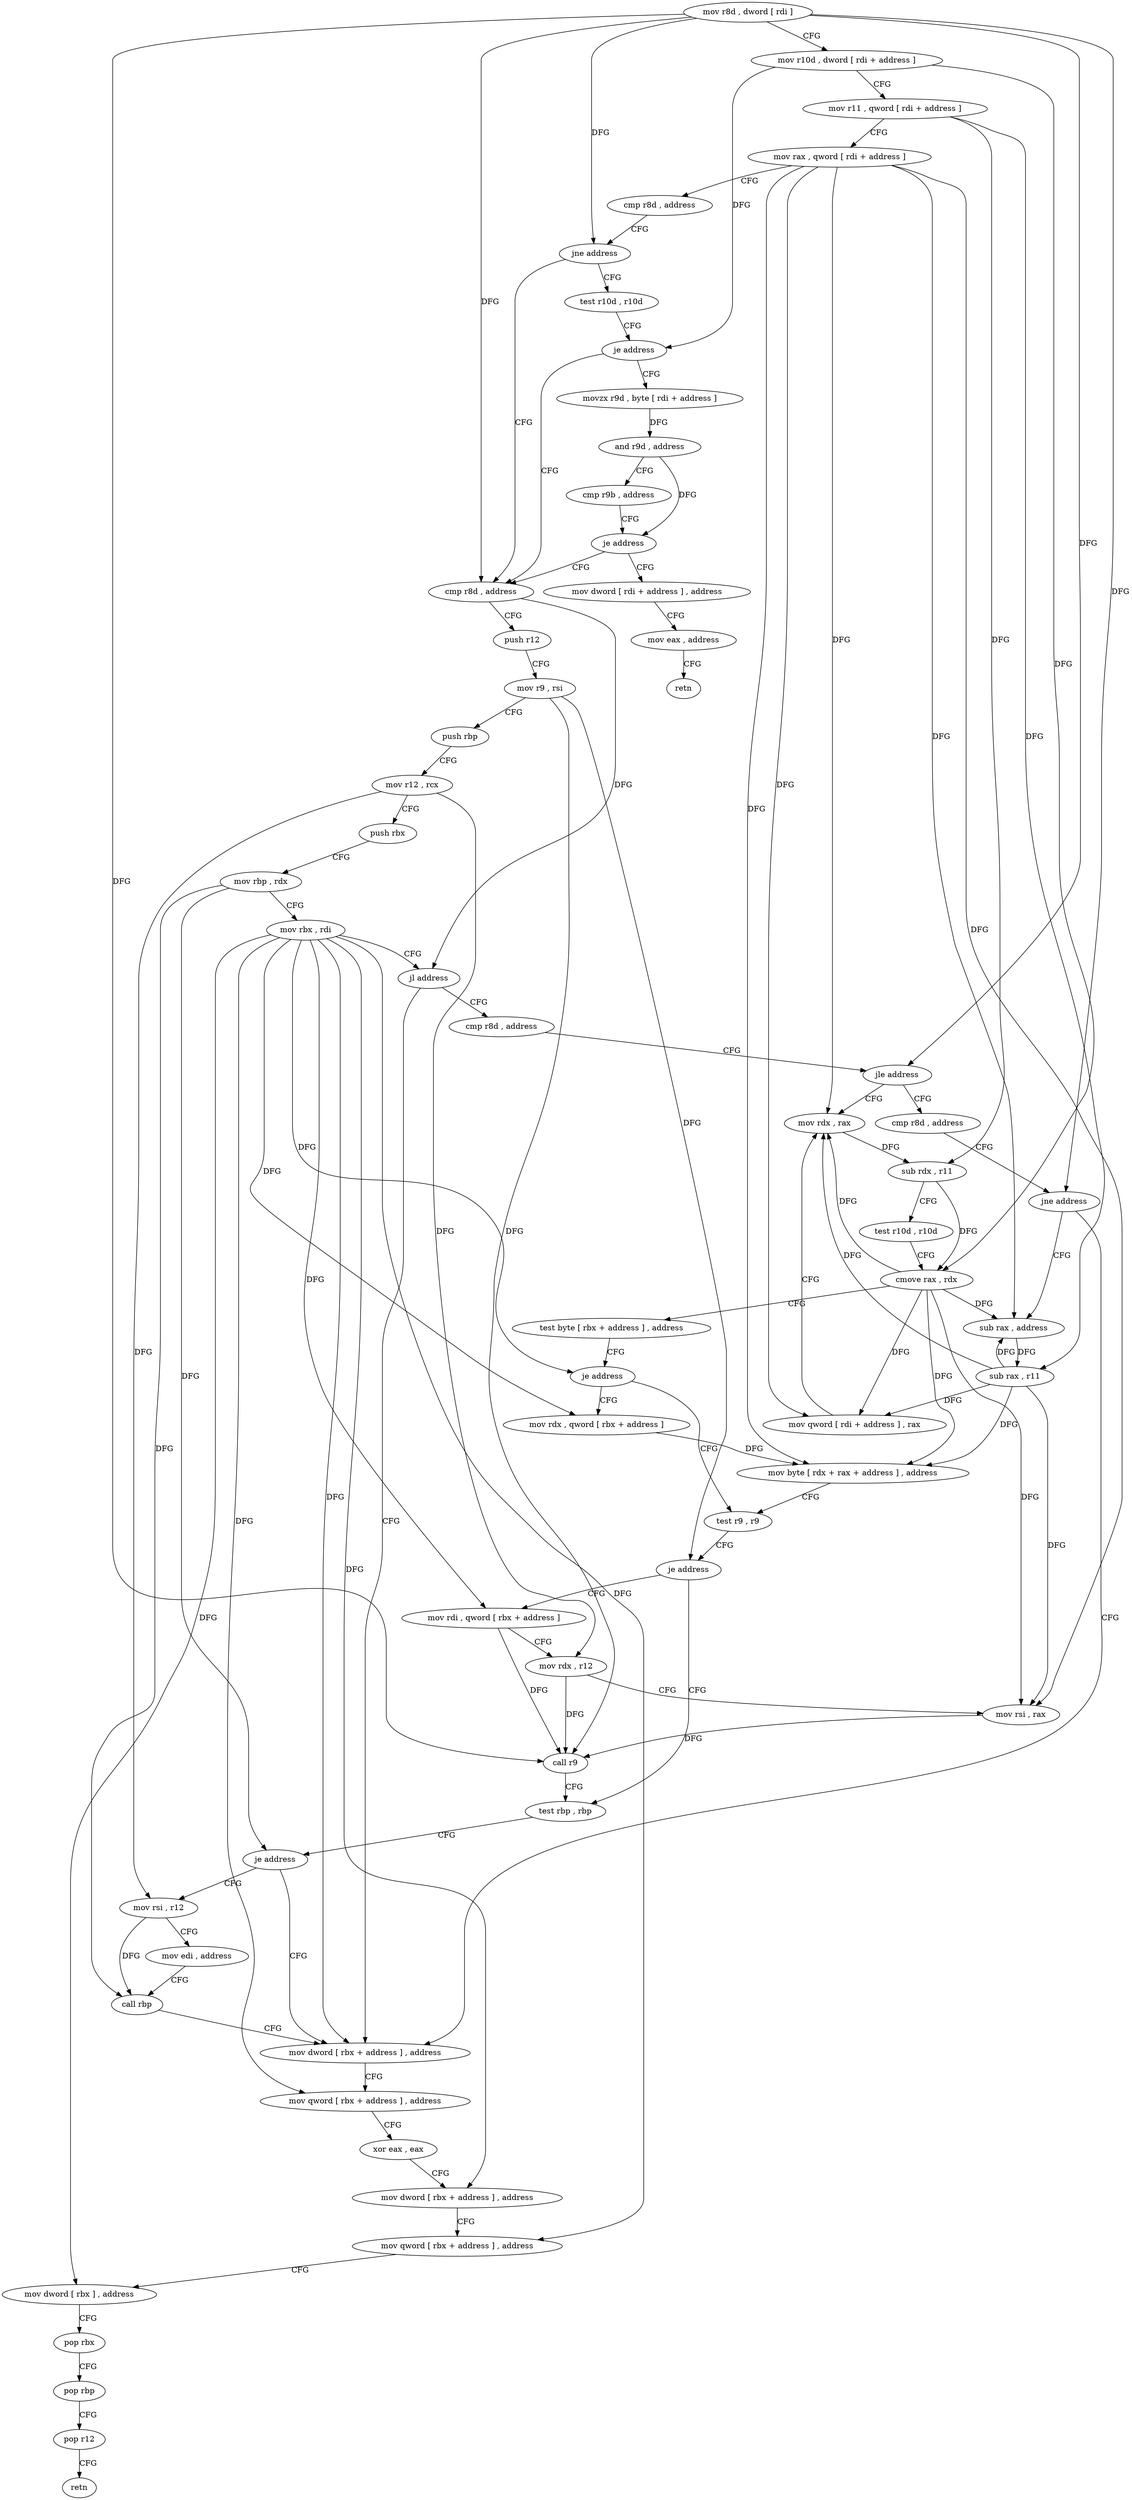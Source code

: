 digraph "func" {
"4306880" [label = "mov r8d , dword [ rdi ]" ]
"4306883" [label = "mov r10d , dword [ rdi + address ]" ]
"4306887" [label = "mov r11 , qword [ rdi + address ]" ]
"4306891" [label = "mov rax , qword [ rdi + address ]" ]
"4306895" [label = "cmp r8d , address" ]
"4306899" [label = "jne address" ]
"4306925" [label = "cmp r8d , address" ]
"4306901" [label = "test r10d , r10d" ]
"4306929" [label = "push r12" ]
"4306931" [label = "mov r9 , rsi" ]
"4306934" [label = "push rbp" ]
"4306935" [label = "mov r12 , rcx" ]
"4306938" [label = "push rbx" ]
"4306939" [label = "mov rbp , rdx" ]
"4306942" [label = "mov rbx , rdi" ]
"4306945" [label = "jl address" ]
"4307031" [label = "mov dword [ rbx + address ] , address" ]
"4306947" [label = "cmp r8d , address" ]
"4306904" [label = "je address" ]
"4306906" [label = "movzx r9d , byte [ rdi + address ]" ]
"4307038" [label = "mov qword [ rbx + address ] , address" ]
"4307046" [label = "xor eax , eax" ]
"4307048" [label = "mov dword [ rbx + address ] , address" ]
"4307055" [label = "mov qword [ rbx + address ] , address" ]
"4307063" [label = "mov dword [ rbx ] , address" ]
"4307069" [label = "pop rbx" ]
"4307070" [label = "pop rbp" ]
"4307071" [label = "pop r12" ]
"4307073" [label = "retn" ]
"4306951" [label = "jle address" ]
"4306970" [label = "mov rdx , rax" ]
"4306953" [label = "cmp r8d , address" ]
"4306911" [label = "and r9d , address" ]
"4306915" [label = "cmp r9b , address" ]
"4306919" [label = "je address" ]
"4307074" [label = "mov dword [ rdi + address ] , address" ]
"4306973" [label = "sub rdx , r11" ]
"4306976" [label = "test r10d , r10d" ]
"4306979" [label = "cmove rax , rdx" ]
"4306983" [label = "test byte [ rbx + address ] , address" ]
"4306987" [label = "je address" ]
"4306998" [label = "test r9 , r9" ]
"4306989" [label = "mov rdx , qword [ rbx + address ]" ]
"4306957" [label = "jne address" ]
"4306959" [label = "sub rax , address" ]
"4307081" [label = "mov eax , address" ]
"4307086" [label = "retn" ]
"4307001" [label = "je address" ]
"4307016" [label = "test rbp , rbp" ]
"4307003" [label = "mov rdi , qword [ rbx + address ]" ]
"4306993" [label = "mov byte [ rdx + rax + address ] , address" ]
"4306963" [label = "sub rax , r11" ]
"4306966" [label = "mov qword [ rdi + address ] , rax" ]
"4307019" [label = "je address" ]
"4307021" [label = "mov rsi , r12" ]
"4307007" [label = "mov rdx , r12" ]
"4307010" [label = "mov rsi , rax" ]
"4307013" [label = "call r9" ]
"4307024" [label = "mov edi , address" ]
"4307029" [label = "call rbp" ]
"4306880" -> "4306883" [ label = "CFG" ]
"4306880" -> "4306899" [ label = "DFG" ]
"4306880" -> "4306925" [ label = "DFG" ]
"4306880" -> "4306951" [ label = "DFG" ]
"4306880" -> "4306957" [ label = "DFG" ]
"4306880" -> "4307013" [ label = "DFG" ]
"4306883" -> "4306887" [ label = "CFG" ]
"4306883" -> "4306904" [ label = "DFG" ]
"4306883" -> "4306979" [ label = "DFG" ]
"4306887" -> "4306891" [ label = "CFG" ]
"4306887" -> "4306973" [ label = "DFG" ]
"4306887" -> "4306963" [ label = "DFG" ]
"4306891" -> "4306895" [ label = "CFG" ]
"4306891" -> "4306970" [ label = "DFG" ]
"4306891" -> "4306959" [ label = "DFG" ]
"4306891" -> "4306966" [ label = "DFG" ]
"4306891" -> "4306993" [ label = "DFG" ]
"4306891" -> "4307010" [ label = "DFG" ]
"4306895" -> "4306899" [ label = "CFG" ]
"4306899" -> "4306925" [ label = "CFG" ]
"4306899" -> "4306901" [ label = "CFG" ]
"4306925" -> "4306929" [ label = "CFG" ]
"4306925" -> "4306945" [ label = "DFG" ]
"4306901" -> "4306904" [ label = "CFG" ]
"4306929" -> "4306931" [ label = "CFG" ]
"4306931" -> "4306934" [ label = "CFG" ]
"4306931" -> "4307001" [ label = "DFG" ]
"4306931" -> "4307013" [ label = "DFG" ]
"4306934" -> "4306935" [ label = "CFG" ]
"4306935" -> "4306938" [ label = "CFG" ]
"4306935" -> "4307007" [ label = "DFG" ]
"4306935" -> "4307021" [ label = "DFG" ]
"4306938" -> "4306939" [ label = "CFG" ]
"4306939" -> "4306942" [ label = "CFG" ]
"4306939" -> "4307019" [ label = "DFG" ]
"4306939" -> "4307029" [ label = "DFG" ]
"4306942" -> "4306945" [ label = "CFG" ]
"4306942" -> "4307031" [ label = "DFG" ]
"4306942" -> "4307038" [ label = "DFG" ]
"4306942" -> "4307048" [ label = "DFG" ]
"4306942" -> "4307055" [ label = "DFG" ]
"4306942" -> "4307063" [ label = "DFG" ]
"4306942" -> "4306987" [ label = "DFG" ]
"4306942" -> "4306989" [ label = "DFG" ]
"4306942" -> "4307003" [ label = "DFG" ]
"4306945" -> "4307031" [ label = "CFG" ]
"4306945" -> "4306947" [ label = "CFG" ]
"4307031" -> "4307038" [ label = "CFG" ]
"4306947" -> "4306951" [ label = "CFG" ]
"4306904" -> "4306925" [ label = "CFG" ]
"4306904" -> "4306906" [ label = "CFG" ]
"4306906" -> "4306911" [ label = "DFG" ]
"4307038" -> "4307046" [ label = "CFG" ]
"4307046" -> "4307048" [ label = "CFG" ]
"4307048" -> "4307055" [ label = "CFG" ]
"4307055" -> "4307063" [ label = "CFG" ]
"4307063" -> "4307069" [ label = "CFG" ]
"4307069" -> "4307070" [ label = "CFG" ]
"4307070" -> "4307071" [ label = "CFG" ]
"4307071" -> "4307073" [ label = "CFG" ]
"4306951" -> "4306970" [ label = "CFG" ]
"4306951" -> "4306953" [ label = "CFG" ]
"4306970" -> "4306973" [ label = "DFG" ]
"4306953" -> "4306957" [ label = "CFG" ]
"4306911" -> "4306915" [ label = "CFG" ]
"4306911" -> "4306919" [ label = "DFG" ]
"4306915" -> "4306919" [ label = "CFG" ]
"4306919" -> "4307074" [ label = "CFG" ]
"4306919" -> "4306925" [ label = "CFG" ]
"4307074" -> "4307081" [ label = "CFG" ]
"4306973" -> "4306976" [ label = "CFG" ]
"4306973" -> "4306979" [ label = "DFG" ]
"4306976" -> "4306979" [ label = "CFG" ]
"4306979" -> "4306983" [ label = "CFG" ]
"4306979" -> "4306970" [ label = "DFG" ]
"4306979" -> "4306959" [ label = "DFG" ]
"4306979" -> "4306966" [ label = "DFG" ]
"4306979" -> "4306993" [ label = "DFG" ]
"4306979" -> "4307010" [ label = "DFG" ]
"4306983" -> "4306987" [ label = "CFG" ]
"4306987" -> "4306998" [ label = "CFG" ]
"4306987" -> "4306989" [ label = "CFG" ]
"4306998" -> "4307001" [ label = "CFG" ]
"4306989" -> "4306993" [ label = "DFG" ]
"4306957" -> "4307031" [ label = "CFG" ]
"4306957" -> "4306959" [ label = "CFG" ]
"4306959" -> "4306963" [ label = "DFG" ]
"4307081" -> "4307086" [ label = "CFG" ]
"4307001" -> "4307016" [ label = "CFG" ]
"4307001" -> "4307003" [ label = "CFG" ]
"4307016" -> "4307019" [ label = "CFG" ]
"4307003" -> "4307007" [ label = "CFG" ]
"4307003" -> "4307013" [ label = "DFG" ]
"4306993" -> "4306998" [ label = "CFG" ]
"4306963" -> "4306966" [ label = "DFG" ]
"4306963" -> "4306970" [ label = "DFG" ]
"4306963" -> "4306959" [ label = "DFG" ]
"4306963" -> "4306993" [ label = "DFG" ]
"4306963" -> "4307010" [ label = "DFG" ]
"4306966" -> "4306970" [ label = "CFG" ]
"4307019" -> "4307031" [ label = "CFG" ]
"4307019" -> "4307021" [ label = "CFG" ]
"4307021" -> "4307024" [ label = "CFG" ]
"4307021" -> "4307029" [ label = "DFG" ]
"4307007" -> "4307010" [ label = "CFG" ]
"4307007" -> "4307013" [ label = "DFG" ]
"4307010" -> "4307013" [ label = "DFG" ]
"4307013" -> "4307016" [ label = "CFG" ]
"4307024" -> "4307029" [ label = "CFG" ]
"4307029" -> "4307031" [ label = "CFG" ]
}
